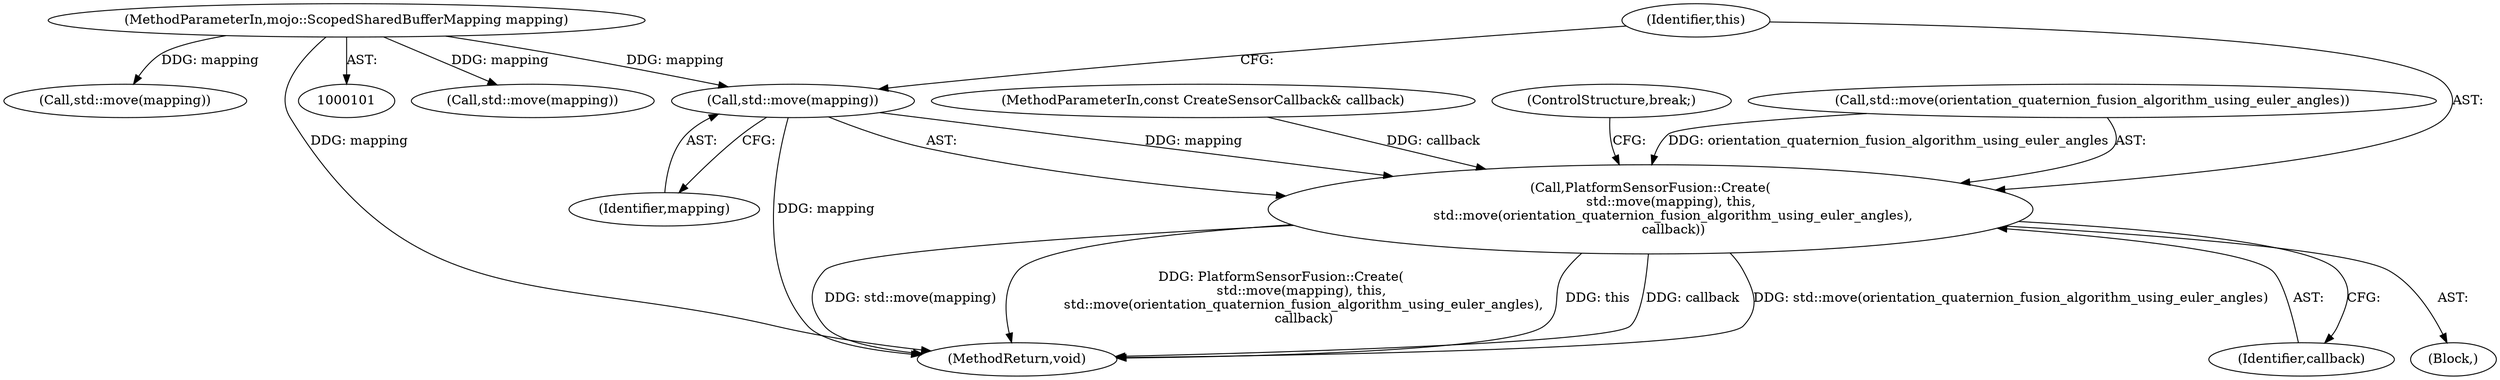 digraph "1_Chrome_c0c8978849ac57e4ecd613ddc8ff7852a2054734_27@API" {
"1000153" [label="(Call,std::move(mapping))"];
"1000103" [label="(MethodParameterIn,mojo::ScopedSharedBufferMapping mapping)"];
"1000152" [label="(Call,PlatformSensorFusion::Create(\n          std::move(mapping), this,\n           std::move(orientation_quaternion_fusion_algorithm_using_euler_angles),\n           callback))"];
"1000135" [label="(Call,std::move(mapping))"];
"1000154" [label="(Identifier,mapping)"];
"1000104" [label="(MethodParameterIn,const CreateSensorCallback& callback)"];
"1000159" [label="(ControlStructure,break;)"];
"1000128" [label="(Call,std::move(mapping))"];
"1000152" [label="(Call,PlatformSensorFusion::Create(\n          std::move(mapping), this,\n           std::move(orientation_quaternion_fusion_algorithm_using_euler_angles),\n           callback))"];
"1000143" [label="(Block,)"];
"1000153" [label="(Call,std::move(mapping))"];
"1000103" [label="(MethodParameterIn,mojo::ScopedSharedBufferMapping mapping)"];
"1000156" [label="(Call,std::move(orientation_quaternion_fusion_algorithm_using_euler_angles))"];
"1000158" [label="(Identifier,callback)"];
"1000163" [label="(MethodReturn,void)"];
"1000155" [label="(Identifier,this)"];
"1000153" -> "1000152"  [label="AST: "];
"1000153" -> "1000154"  [label="CFG: "];
"1000154" -> "1000153"  [label="AST: "];
"1000155" -> "1000153"  [label="CFG: "];
"1000153" -> "1000163"  [label="DDG: mapping"];
"1000153" -> "1000152"  [label="DDG: mapping"];
"1000103" -> "1000153"  [label="DDG: mapping"];
"1000103" -> "1000101"  [label="AST: "];
"1000103" -> "1000163"  [label="DDG: mapping"];
"1000103" -> "1000128"  [label="DDG: mapping"];
"1000103" -> "1000135"  [label="DDG: mapping"];
"1000152" -> "1000143"  [label="AST: "];
"1000152" -> "1000158"  [label="CFG: "];
"1000155" -> "1000152"  [label="AST: "];
"1000156" -> "1000152"  [label="AST: "];
"1000158" -> "1000152"  [label="AST: "];
"1000159" -> "1000152"  [label="CFG: "];
"1000152" -> "1000163"  [label="DDG: std::move(mapping)"];
"1000152" -> "1000163"  [label="DDG: PlatformSensorFusion::Create(\n          std::move(mapping), this,\n           std::move(orientation_quaternion_fusion_algorithm_using_euler_angles),\n           callback)"];
"1000152" -> "1000163"  [label="DDG: this"];
"1000152" -> "1000163"  [label="DDG: callback"];
"1000152" -> "1000163"  [label="DDG: std::move(orientation_quaternion_fusion_algorithm_using_euler_angles)"];
"1000156" -> "1000152"  [label="DDG: orientation_quaternion_fusion_algorithm_using_euler_angles"];
"1000104" -> "1000152"  [label="DDG: callback"];
}
